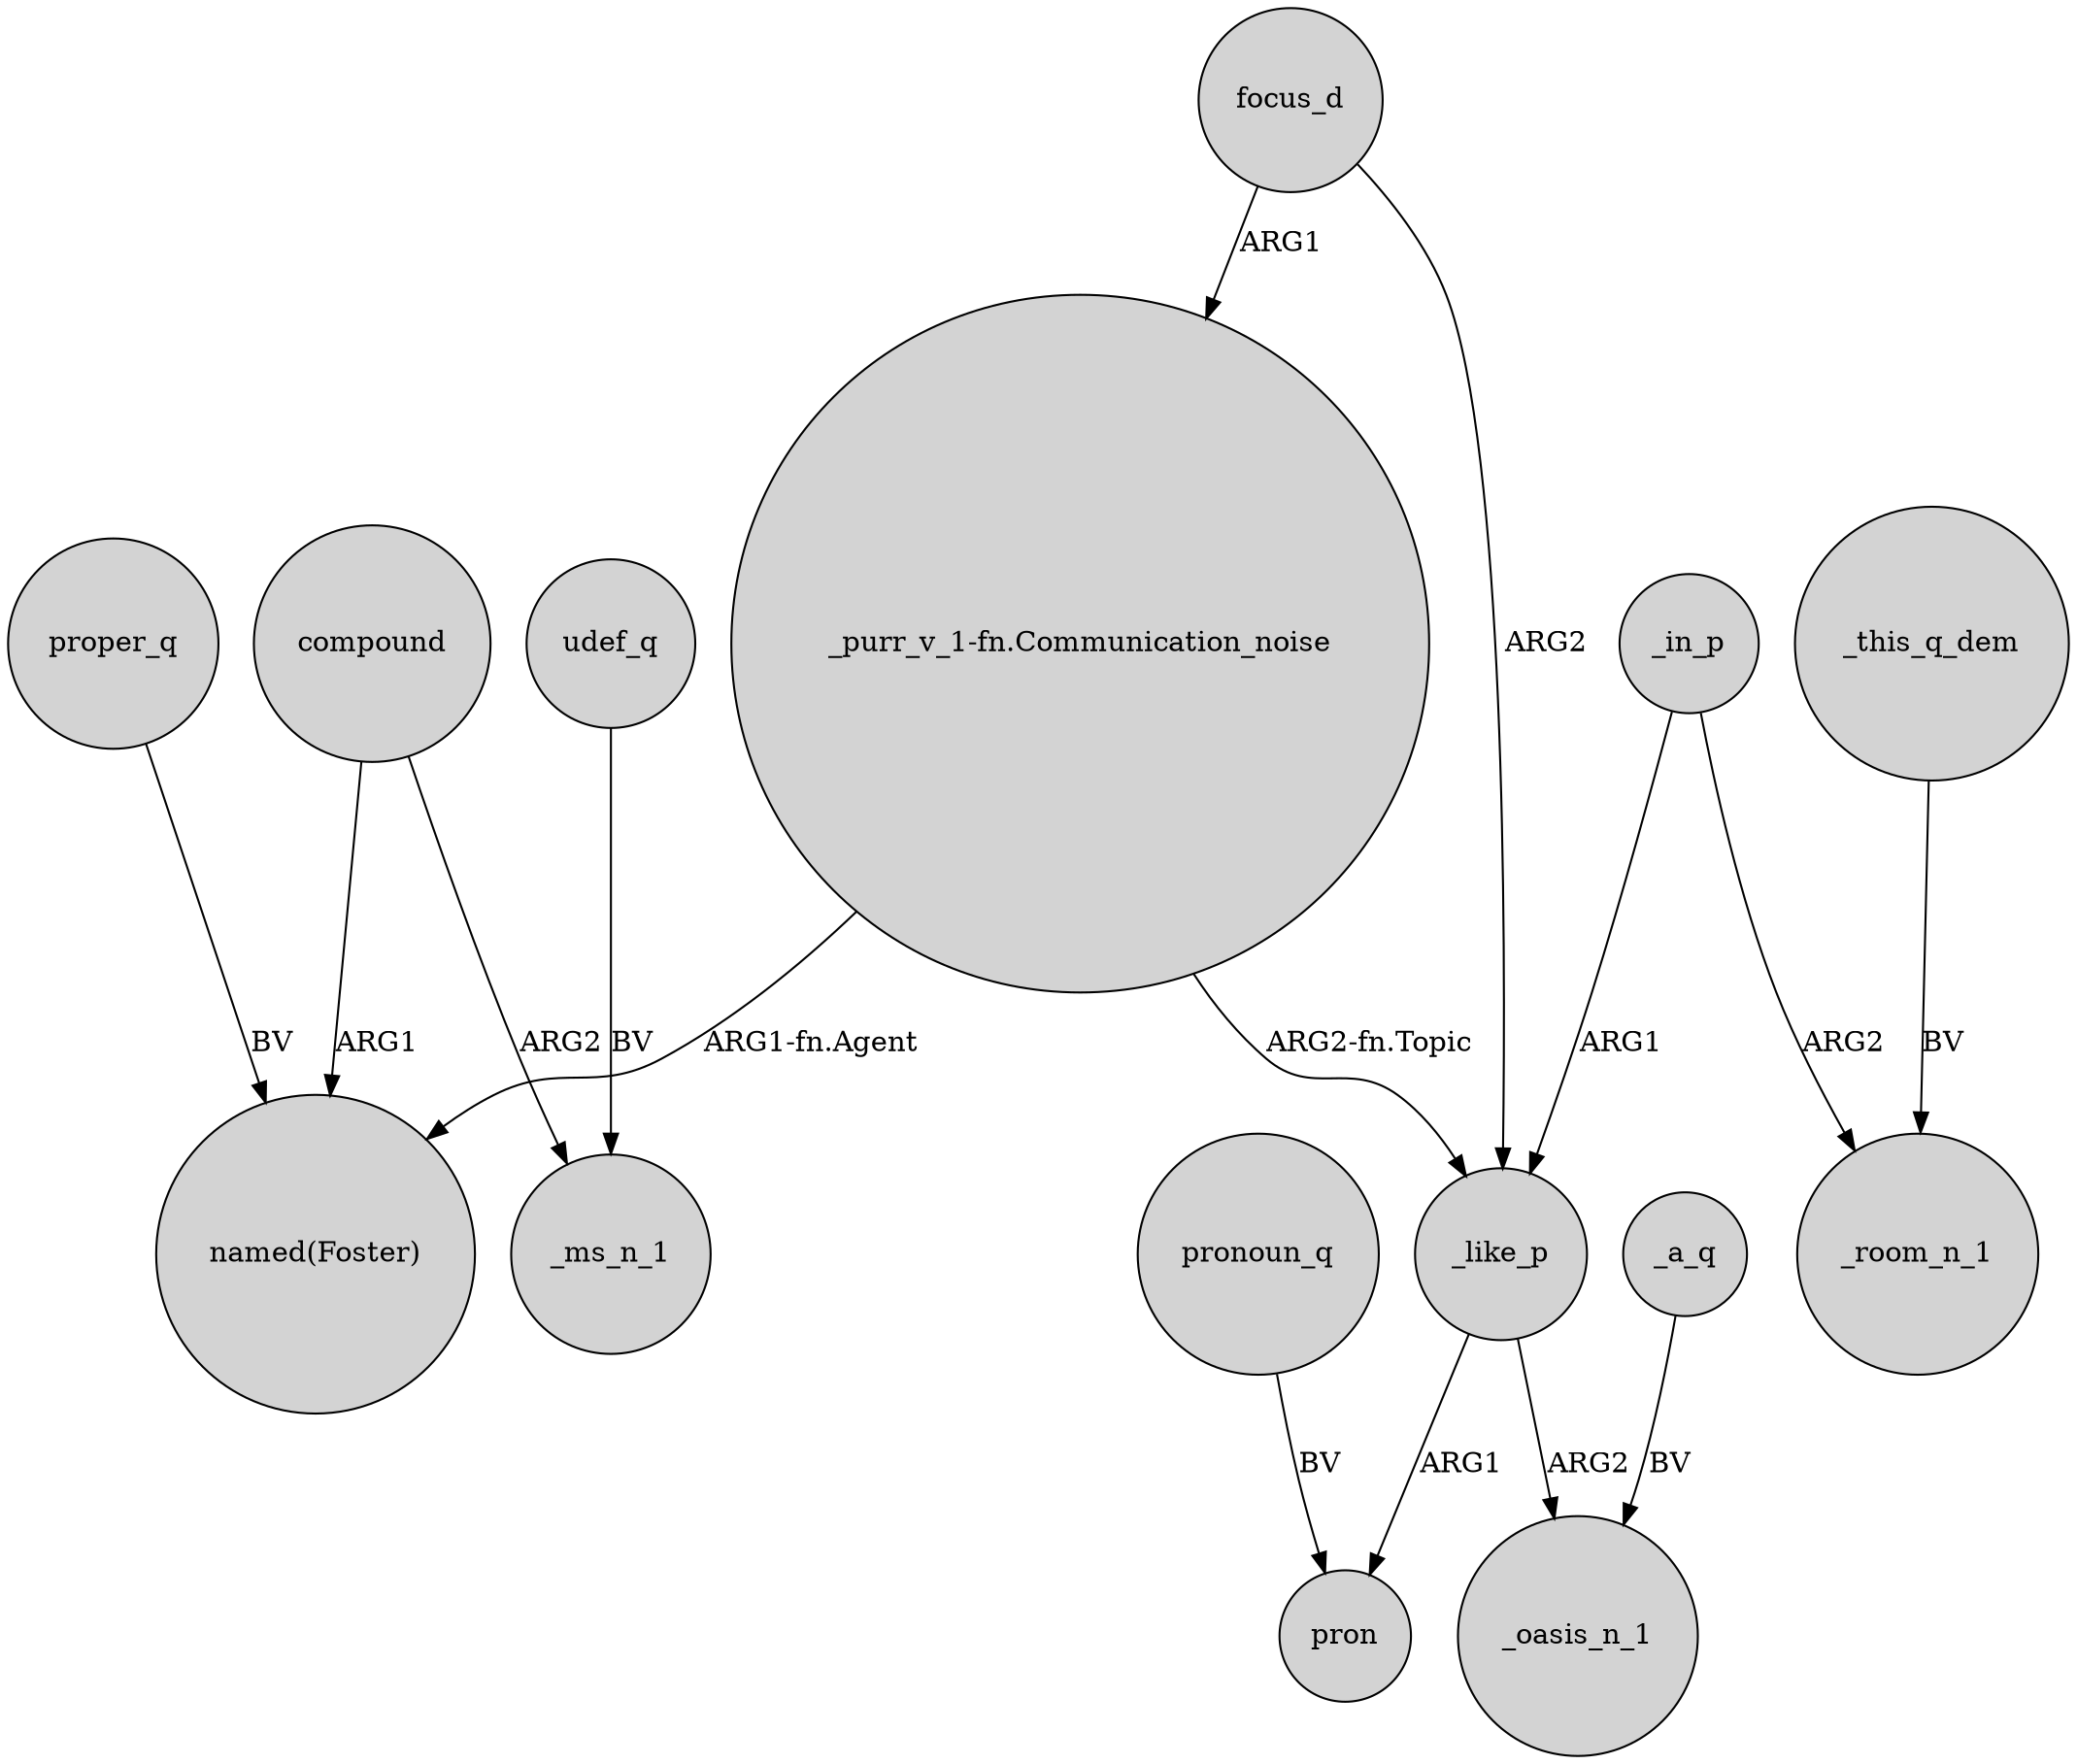 digraph {
	node [shape=circle style=filled]
	"_purr_v_1-fn.Communication_noise" -> "named(Foster)" [label="ARG1-fn.Agent"]
	proper_q -> "named(Foster)" [label=BV]
	udef_q -> _ms_n_1 [label=BV]
	focus_d -> "_purr_v_1-fn.Communication_noise" [label=ARG1]
	_in_p -> _room_n_1 [label=ARG2]
	"_purr_v_1-fn.Communication_noise" -> _like_p [label="ARG2-fn.Topic"]
	_like_p -> pron [label=ARG1]
	_in_p -> _like_p [label=ARG1]
	_like_p -> _oasis_n_1 [label=ARG2]
	focus_d -> _like_p [label=ARG2]
	compound -> _ms_n_1 [label=ARG2]
	_this_q_dem -> _room_n_1 [label=BV]
	compound -> "named(Foster)" [label=ARG1]
	_a_q -> _oasis_n_1 [label=BV]
	pronoun_q -> pron [label=BV]
}
